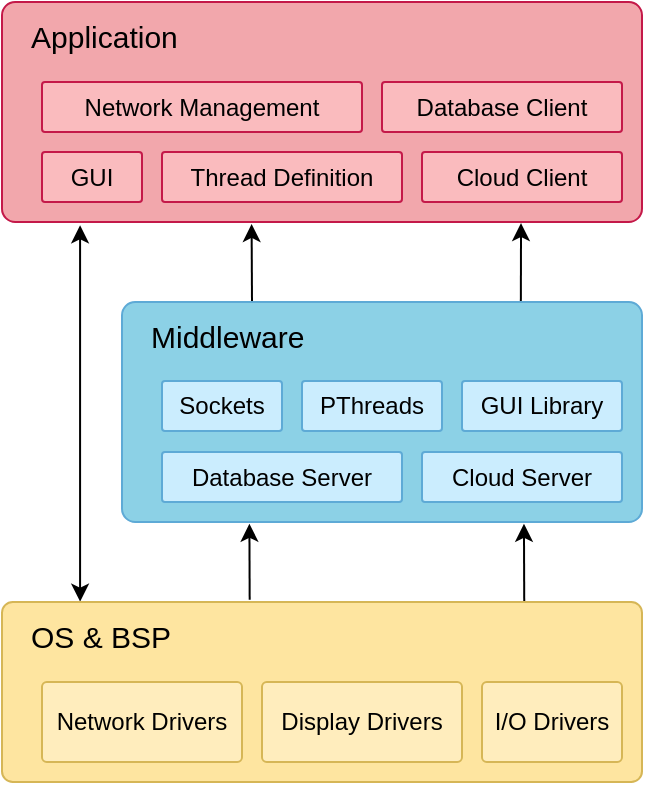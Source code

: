 <mxfile version="13.9.9" type="device"><diagram id="8eq3B91bMfPLC0lIA1fI" name="Page-1"><mxGraphModel dx="517" dy="403" grid="1" gridSize="10" guides="1" tooltips="1" connect="1" arrows="1" fold="1" page="1" pageScale="1" pageWidth="827" pageHeight="1169" math="0" shadow="0"><root><mxCell id="0"/><mxCell id="1" parent="0"/><mxCell id="eqeb-5WLaRDkCpeL1OF8-1" value="&amp;nbsp; &amp;nbsp;Application" style="rounded=1;whiteSpace=wrap;html=1;align=left;verticalAlign=top;arcSize=6;fontSize=15;spacingTop=2;fillColor=#F2A7AC;strokeColor=#C41949;" parent="1" vertex="1"><mxGeometry x="280" y="170" width="320" height="110" as="geometry"/></mxCell><mxCell id="eqeb-5WLaRDkCpeL1OF8-26" style="rounded=0;orthogonalLoop=1;jettySize=auto;html=1;exitX=0.767;exitY=0.002;exitDx=0;exitDy=0;entryX=0.811;entryY=1.005;entryDx=0;entryDy=0;entryPerimeter=0;startArrow=none;startFill=0;fontSize=16;endArrow=classic;endFill=1;exitPerimeter=0;" parent="1" source="eqeb-5WLaRDkCpeL1OF8-2" target="eqeb-5WLaRDkCpeL1OF8-1" edge="1"><mxGeometry relative="1" as="geometry"/></mxCell><mxCell id="eqeb-5WLaRDkCpeL1OF8-27" style="rounded=0;orthogonalLoop=1;jettySize=auto;html=1;exitX=0.25;exitY=0;exitDx=0;exitDy=0;entryX=0.39;entryY=1.009;entryDx=0;entryDy=0;entryPerimeter=0;startArrow=none;startFill=0;fontSize=16;endArrow=classic;endFill=1;" parent="1" source="eqeb-5WLaRDkCpeL1OF8-2" target="eqeb-5WLaRDkCpeL1OF8-1" edge="1"><mxGeometry relative="1" as="geometry"/></mxCell><mxCell id="eqeb-5WLaRDkCpeL1OF8-28" style="rounded=0;orthogonalLoop=1;jettySize=auto;html=1;exitX=0.245;exitY=1.008;exitDx=0;exitDy=0;startArrow=classic;startFill=1;fontSize=16;endArrow=none;endFill=0;exitPerimeter=0;entryX=0.387;entryY=-0.012;entryDx=0;entryDy=0;entryPerimeter=0;" parent="1" source="eqeb-5WLaRDkCpeL1OF8-2" target="eqeb-5WLaRDkCpeL1OF8-3" edge="1"><mxGeometry relative="1" as="geometry"><mxPoint x="398" y="469" as="targetPoint"/></mxGeometry></mxCell><mxCell id="eqeb-5WLaRDkCpeL1OF8-29" style="rounded=0;orthogonalLoop=1;jettySize=auto;html=1;entryX=0.816;entryY=0.006;entryDx=0;entryDy=0;entryPerimeter=0;startArrow=classic;startFill=1;fontSize=16;endArrow=none;endFill=0;exitX=0.773;exitY=1.008;exitDx=0;exitDy=0;exitPerimeter=0;" parent="1" source="eqeb-5WLaRDkCpeL1OF8-2" target="eqeb-5WLaRDkCpeL1OF8-3" edge="1"><mxGeometry relative="1" as="geometry"><mxPoint x="534" y="432" as="sourcePoint"/></mxGeometry></mxCell><mxCell id="eqeb-5WLaRDkCpeL1OF8-2" value="&amp;nbsp; &amp;nbsp;Middleware" style="rounded=1;whiteSpace=wrap;html=1;align=left;verticalAlign=top;arcSize=6;fontSize=15;spacingTop=2;strokeColor=#5EAAD6;fillColor=#8CD1E6;" parent="1" vertex="1"><mxGeometry x="340" y="320" width="260" height="110" as="geometry"/></mxCell><mxCell id="eqeb-5WLaRDkCpeL1OF8-4" style="rounded=0;orthogonalLoop=1;jettySize=auto;html=1;entryX=0.122;entryY=1.015;entryDx=0;entryDy=0;entryPerimeter=0;exitX=0.122;exitY=-0.002;exitDx=0;exitDy=0;exitPerimeter=0;startArrow=classic;startFill=1;" parent="1" source="eqeb-5WLaRDkCpeL1OF8-3" target="eqeb-5WLaRDkCpeL1OF8-1" edge="1"><mxGeometry relative="1" as="geometry"><mxPoint x="250" y="460" as="sourcePoint"/><mxPoint x="270" y="270" as="targetPoint"/></mxGeometry></mxCell><mxCell id="eqeb-5WLaRDkCpeL1OF8-3" value="&amp;nbsp; &amp;nbsp;OS &amp;amp; BSP" style="rounded=1;whiteSpace=wrap;html=1;align=left;verticalAlign=top;arcSize=6;fontSize=15;strokeColor=#d6b656;spacingTop=2;fillColor=#FEE5A0;" parent="1" vertex="1"><mxGeometry x="280" y="470" width="320" height="90" as="geometry"/></mxCell><mxCell id="eqeb-5WLaRDkCpeL1OF8-8" value="Cloud Server" style="rounded=1;whiteSpace=wrap;html=1;align=center;verticalAlign=middle;arcSize=6;strokeColor=#5EAAD6;fillColor=#CBEDFE;" parent="1" vertex="1"><mxGeometry x="490" y="395" width="100" height="25" as="geometry"/></mxCell><mxCell id="_bqQ9Q9TF_6deQy5t1dj-5" value="Network Management" style="rounded=1;whiteSpace=wrap;html=1;align=center;verticalAlign=middle;arcSize=6;strokeColor=#C41949;fillColor=#FABBBE;" parent="1" vertex="1"><mxGeometry x="300" y="210" width="160" height="25" as="geometry"/></mxCell><mxCell id="TzkoQVHzvsXKt21JBpFG-1" value="Database Server" style="rounded=1;whiteSpace=wrap;html=1;align=center;verticalAlign=middle;arcSize=6;strokeColor=#5EAAD6;fillColor=#CBEDFE;" parent="1" vertex="1"><mxGeometry x="360" y="395" width="120" height="25" as="geometry"/></mxCell><mxCell id="TzkoQVHzvsXKt21JBpFG-3" value="PThreads" style="rounded=1;whiteSpace=wrap;html=1;align=center;verticalAlign=middle;arcSize=6;strokeColor=#5EAAD6;fillColor=#CBEDFE;" parent="1" vertex="1"><mxGeometry x="430" y="359.5" width="70" height="25" as="geometry"/></mxCell><mxCell id="TzkoQVHzvsXKt21JBpFG-4" value="Sockets" style="rounded=1;whiteSpace=wrap;html=1;align=center;verticalAlign=middle;arcSize=6;strokeColor=#5EAAD6;fillColor=#CBEDFE;" parent="1" vertex="1"><mxGeometry x="360" y="359.5" width="60" height="25" as="geometry"/></mxCell><mxCell id="TzkoQVHzvsXKt21JBpFG-5" value="GUI Library" style="rounded=1;whiteSpace=wrap;html=1;align=center;verticalAlign=middle;arcSize=6;strokeColor=#5EAAD6;fillColor=#CBEDFE;" parent="1" vertex="1"><mxGeometry x="510" y="359.5" width="80" height="25" as="geometry"/></mxCell><mxCell id="TzkoQVHzvsXKt21JBpFG-7" value="Network Drivers" style="rounded=1;whiteSpace=wrap;html=1;align=center;verticalAlign=middle;arcSize=6;strokeColor=#d6b656;fillColor=#FFEDBD;" parent="1" vertex="1"><mxGeometry x="300" y="510" width="100" height="40" as="geometry"/></mxCell><mxCell id="TzkoQVHzvsXKt21JBpFG-8" value="Display Drivers" style="rounded=1;whiteSpace=wrap;html=1;align=center;verticalAlign=middle;arcSize=6;strokeColor=#d6b656;fillColor=#FFEDBD;" parent="1" vertex="1"><mxGeometry x="410" y="510" width="100" height="40" as="geometry"/></mxCell><mxCell id="TzkoQVHzvsXKt21JBpFG-9" value="I/O Drivers" style="rounded=1;whiteSpace=wrap;html=1;align=center;verticalAlign=middle;arcSize=6;strokeColor=#d6b656;fillColor=#FFEDBD;" parent="1" vertex="1"><mxGeometry x="520" y="510" width="70" height="40" as="geometry"/></mxCell><mxCell id="TzkoQVHzvsXKt21JBpFG-10" value="Thread Definition" style="rounded=1;whiteSpace=wrap;html=1;align=center;verticalAlign=middle;arcSize=6;strokeColor=#C41949;fillColor=#FABBBE;" parent="1" vertex="1"><mxGeometry x="360" y="245" width="120" height="25" as="geometry"/></mxCell><mxCell id="lHXjeC9AlAhykr3ajywP-2" value="GUI" style="rounded=1;whiteSpace=wrap;html=1;align=center;verticalAlign=middle;arcSize=6;strokeColor=#C41949;fillColor=#FABBBE;" parent="1" vertex="1"><mxGeometry x="300" y="245" width="50" height="25" as="geometry"/></mxCell><mxCell id="lHXjeC9AlAhykr3ajywP-3" value="Cloud Client" style="rounded=1;whiteSpace=wrap;html=1;align=center;verticalAlign=middle;arcSize=6;strokeColor=#C41949;fillColor=#FABBBE;" parent="1" vertex="1"><mxGeometry x="490" y="245" width="100" height="25" as="geometry"/></mxCell><mxCell id="lHXjeC9AlAhykr3ajywP-4" value="Database Client" style="rounded=1;whiteSpace=wrap;html=1;align=center;verticalAlign=middle;arcSize=6;strokeColor=#C41949;fillColor=#FABBBE;" parent="1" vertex="1"><mxGeometry x="470" y="210" width="120" height="25" as="geometry"/></mxCell></root></mxGraphModel></diagram></mxfile>